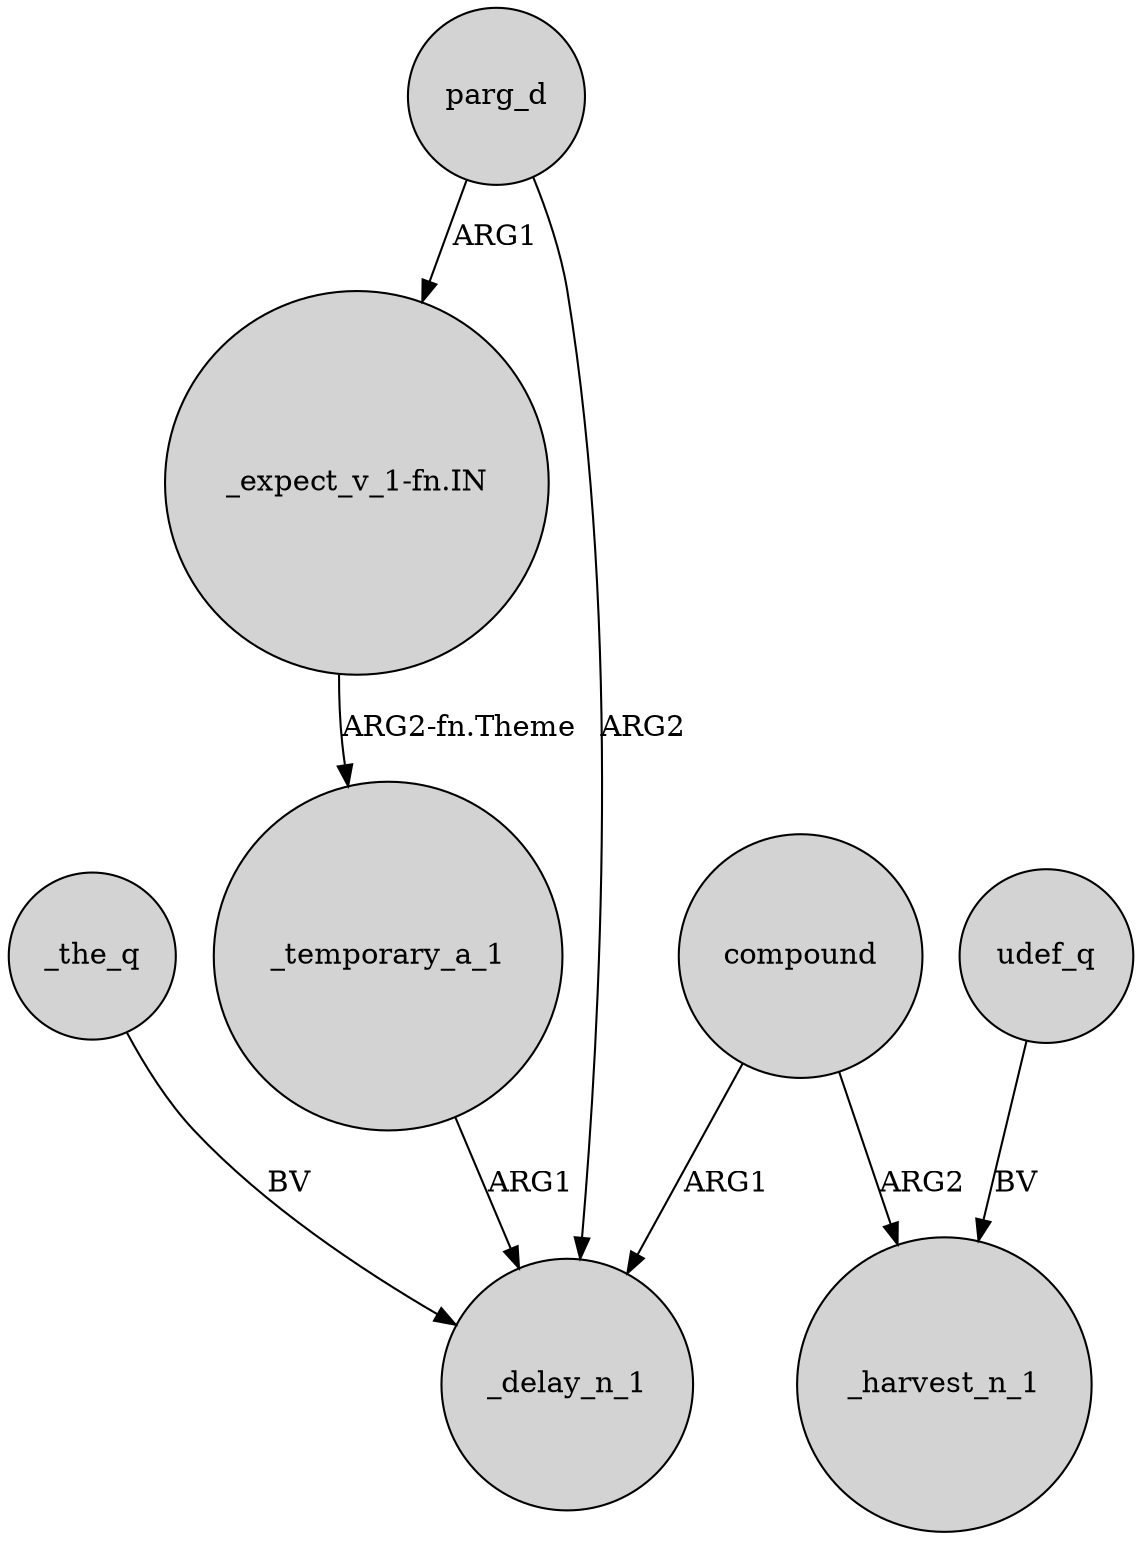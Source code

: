 digraph {
	node [shape=circle style=filled]
	"_expect_v_1-fn.IN" -> _temporary_a_1 [label="ARG2-fn.Theme"]
	_the_q -> _delay_n_1 [label=BV]
	compound -> _harvest_n_1 [label=ARG2]
	_temporary_a_1 -> _delay_n_1 [label=ARG1]
	parg_d -> "_expect_v_1-fn.IN" [label=ARG1]
	compound -> _delay_n_1 [label=ARG1]
	udef_q -> _harvest_n_1 [label=BV]
	parg_d -> _delay_n_1 [label=ARG2]
}
